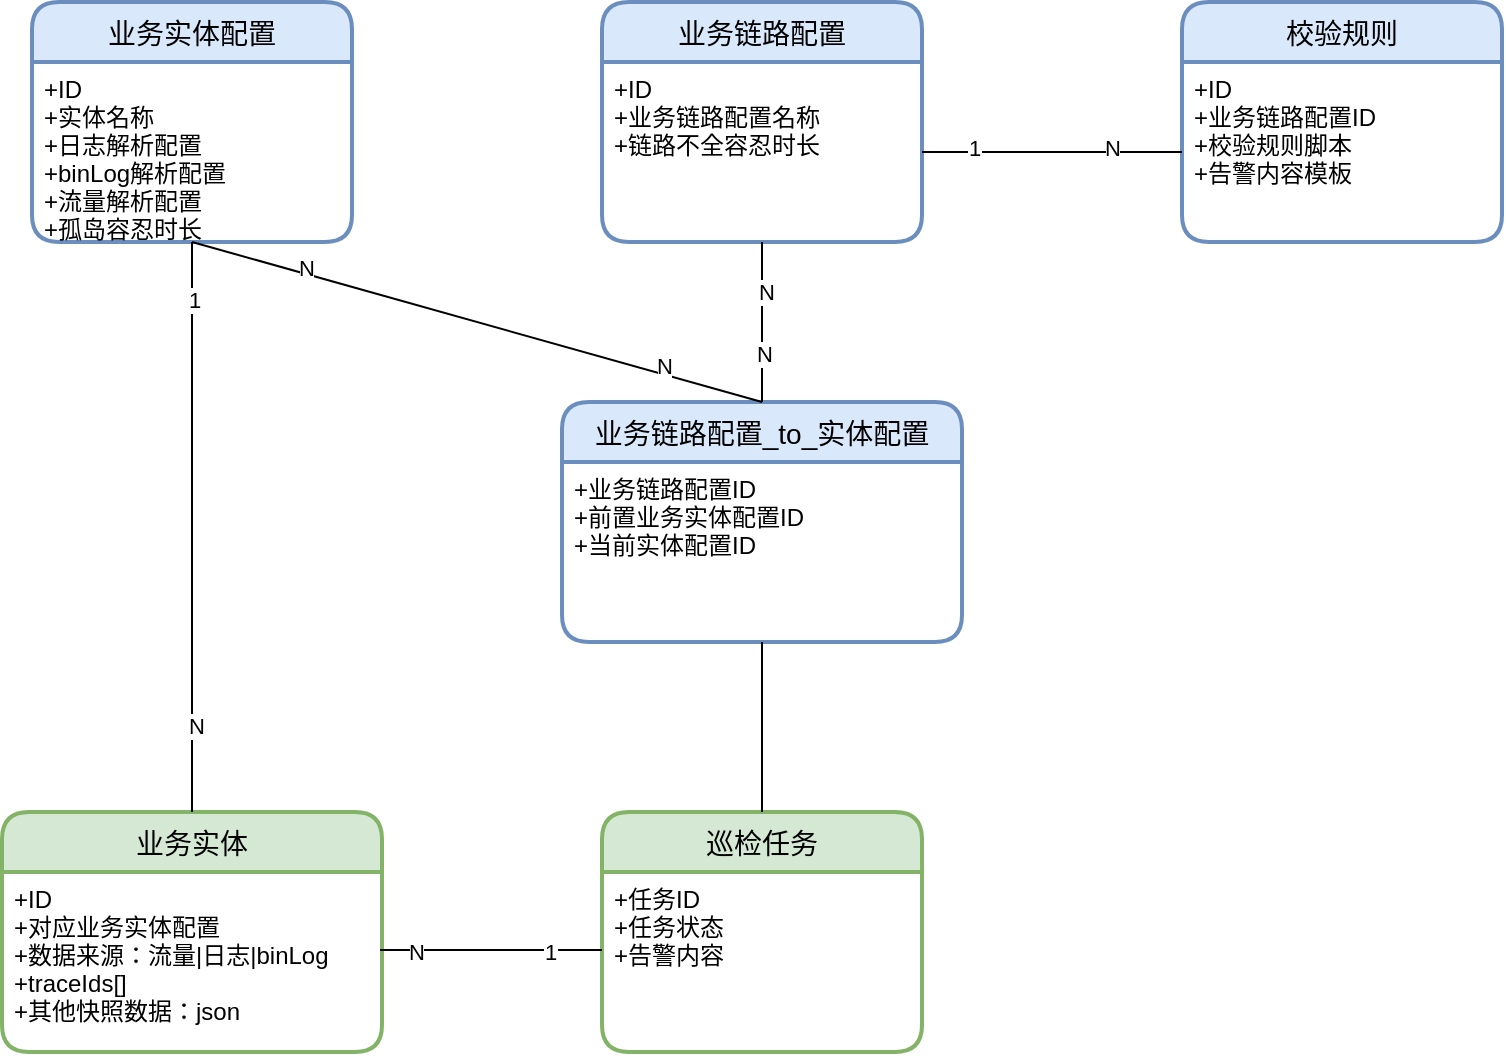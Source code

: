 <mxfile version="20.3.0" type="github">
  <diagram id="ZAWK1HXFEPgxVHu6XL7L" name="第 1 页">
    <mxGraphModel dx="895" dy="575" grid="1" gridSize="10" guides="1" tooltips="1" connect="1" arrows="1" fold="1" page="1" pageScale="1" pageWidth="827" pageHeight="1169" math="0" shadow="0">
      <root>
        <mxCell id="0" />
        <mxCell id="1" parent="0" />
        <mxCell id="VNx4k_GEtKmAveKFKE6M-1" value="业务实体配置" style="swimlane;childLayout=stackLayout;horizontal=1;startSize=30;horizontalStack=0;rounded=1;fontSize=14;fontStyle=0;strokeWidth=2;resizeParent=0;resizeLast=1;shadow=0;dashed=0;align=center;fillColor=#dae8fc;strokeColor=#6c8ebf;" vertex="1" parent="1">
          <mxGeometry x="54" y="60" width="160" height="120" as="geometry" />
        </mxCell>
        <mxCell id="VNx4k_GEtKmAveKFKE6M-2" value="+ID&#xa;+实体名称&#xa;+日志解析配置&#xa;+binLog解析配置&#xa;+流量解析配置&#xa;+孤岛容忍时长" style="align=left;strokeColor=none;fillColor=none;spacingLeft=4;fontSize=12;verticalAlign=top;resizable=0;rotatable=0;part=1;" vertex="1" parent="VNx4k_GEtKmAveKFKE6M-1">
          <mxGeometry y="30" width="160" height="90" as="geometry" />
        </mxCell>
        <mxCell id="VNx4k_GEtKmAveKFKE6M-3" value="业务链路配置" style="swimlane;childLayout=stackLayout;horizontal=1;startSize=30;horizontalStack=0;rounded=1;fontSize=14;fontStyle=0;strokeWidth=2;resizeParent=0;resizeLast=1;shadow=0;dashed=0;align=center;fillColor=#dae8fc;strokeColor=#6c8ebf;" vertex="1" parent="1">
          <mxGeometry x="339" y="60" width="160" height="120" as="geometry" />
        </mxCell>
        <mxCell id="VNx4k_GEtKmAveKFKE6M-4" value="+ID&#xa;+业务链路配置名称&#xa;+链路不全容忍时长" style="align=left;strokeColor=none;fillColor=none;spacingLeft=4;fontSize=12;verticalAlign=top;resizable=0;rotatable=0;part=1;" vertex="1" parent="VNx4k_GEtKmAveKFKE6M-3">
          <mxGeometry y="30" width="160" height="90" as="geometry" />
        </mxCell>
        <mxCell id="VNx4k_GEtKmAveKFKE6M-6" value="业务链路配置_to_实体配置" style="swimlane;childLayout=stackLayout;horizontal=1;startSize=30;horizontalStack=0;rounded=1;fontSize=14;fontStyle=0;strokeWidth=2;resizeParent=0;resizeLast=1;shadow=0;dashed=0;align=center;fillColor=#dae8fc;strokeColor=#6c8ebf;" vertex="1" parent="1">
          <mxGeometry x="319" y="260" width="200" height="120" as="geometry" />
        </mxCell>
        <mxCell id="VNx4k_GEtKmAveKFKE6M-7" value="+业务链路配置ID&#xa;+前置业务实体配置ID&#xa;+当前实体配置ID" style="align=left;strokeColor=none;fillColor=none;spacingLeft=4;fontSize=12;verticalAlign=top;resizable=0;rotatable=0;part=1;" vertex="1" parent="VNx4k_GEtKmAveKFKE6M-6">
          <mxGeometry y="30" width="200" height="90" as="geometry" />
        </mxCell>
        <mxCell id="VNx4k_GEtKmAveKFKE6M-16" value="业务实体" style="swimlane;childLayout=stackLayout;horizontal=1;startSize=30;horizontalStack=0;rounded=1;fontSize=14;fontStyle=0;strokeWidth=2;resizeParent=0;resizeLast=1;shadow=0;dashed=0;align=center;fillColor=#d5e8d4;strokeColor=#82b366;" vertex="1" parent="1">
          <mxGeometry x="39" y="465" width="190" height="120" as="geometry" />
        </mxCell>
        <mxCell id="VNx4k_GEtKmAveKFKE6M-17" value="+ID&#xa;+对应业务实体配置&#xa;+数据来源：流量|日志|binLog&#xa;+traceIds[]&#xa;+其他快照数据：json" style="align=left;strokeColor=none;fillColor=none;spacingLeft=4;fontSize=12;verticalAlign=top;resizable=0;rotatable=0;part=1;" vertex="1" parent="VNx4k_GEtKmAveKFKE6M-16">
          <mxGeometry y="30" width="190" height="90" as="geometry" />
        </mxCell>
        <mxCell id="VNx4k_GEtKmAveKFKE6M-18" value="巡检任务" style="swimlane;childLayout=stackLayout;horizontal=1;startSize=30;horizontalStack=0;rounded=1;fontSize=14;fontStyle=0;strokeWidth=2;resizeParent=0;resizeLast=1;shadow=0;dashed=0;align=center;fillColor=#d5e8d4;strokeColor=#82b366;" vertex="1" parent="1">
          <mxGeometry x="339" y="465" width="160" height="120" as="geometry" />
        </mxCell>
        <mxCell id="VNx4k_GEtKmAveKFKE6M-19" value="+任务ID&#xa;+任务状态&#xa;+告警内容" style="align=left;strokeColor=none;fillColor=none;spacingLeft=4;fontSize=12;verticalAlign=top;resizable=0;rotatable=0;part=1;" vertex="1" parent="VNx4k_GEtKmAveKFKE6M-18">
          <mxGeometry y="30" width="160" height="90" as="geometry" />
        </mxCell>
        <mxCell id="VNx4k_GEtKmAveKFKE6M-24" value="" style="endArrow=none;html=1;rounded=0;exitX=0.5;exitY=1;exitDx=0;exitDy=0;entryX=0.5;entryY=0;entryDx=0;entryDy=0;" edge="1" parent="1" source="VNx4k_GEtKmAveKFKE6M-2" target="VNx4k_GEtKmAveKFKE6M-16">
          <mxGeometry relative="1" as="geometry">
            <mxPoint x="434" y="400" as="sourcePoint" />
            <mxPoint x="594" y="400" as="targetPoint" />
          </mxGeometry>
        </mxCell>
        <mxCell id="VNx4k_GEtKmAveKFKE6M-25" value="1" style="edgeLabel;html=1;align=center;verticalAlign=middle;resizable=0;points=[];" vertex="1" connectable="0" parent="VNx4k_GEtKmAveKFKE6M-24">
          <mxGeometry x="-0.797" y="1" relative="1" as="geometry">
            <mxPoint as="offset" />
          </mxGeometry>
        </mxCell>
        <mxCell id="VNx4k_GEtKmAveKFKE6M-26" value="N" style="edgeLabel;html=1;align=center;verticalAlign=middle;resizable=0;points=[];" vertex="1" connectable="0" parent="VNx4k_GEtKmAveKFKE6M-24">
          <mxGeometry x="0.697" y="2" relative="1" as="geometry">
            <mxPoint as="offset" />
          </mxGeometry>
        </mxCell>
        <mxCell id="VNx4k_GEtKmAveKFKE6M-27" value="" style="endArrow=none;html=1;rounded=0;exitX=0.5;exitY=1;exitDx=0;exitDy=0;entryX=0.5;entryY=0;entryDx=0;entryDy=0;" edge="1" parent="1" source="VNx4k_GEtKmAveKFKE6M-2" target="VNx4k_GEtKmAveKFKE6M-6">
          <mxGeometry relative="1" as="geometry">
            <mxPoint x="499" y="400" as="sourcePoint" />
            <mxPoint x="369" y="250" as="targetPoint" />
          </mxGeometry>
        </mxCell>
        <mxCell id="VNx4k_GEtKmAveKFKE6M-28" value="N" style="edgeLabel;html=1;align=center;verticalAlign=middle;resizable=0;points=[];" vertex="1" connectable="0" parent="VNx4k_GEtKmAveKFKE6M-27">
          <mxGeometry x="-0.606" y="3" relative="1" as="geometry">
            <mxPoint as="offset" />
          </mxGeometry>
        </mxCell>
        <mxCell id="VNx4k_GEtKmAveKFKE6M-29" value="N" style="edgeLabel;html=1;align=center;verticalAlign=middle;resizable=0;points=[];" vertex="1" connectable="0" parent="VNx4k_GEtKmAveKFKE6M-27">
          <mxGeometry x="0.646" y="4" relative="1" as="geometry">
            <mxPoint as="offset" />
          </mxGeometry>
        </mxCell>
        <mxCell id="VNx4k_GEtKmAveKFKE6M-30" value="" style="endArrow=none;html=1;rounded=0;exitX=0.5;exitY=0;exitDx=0;exitDy=0;entryX=0.5;entryY=1;entryDx=0;entryDy=0;" edge="1" parent="1" source="VNx4k_GEtKmAveKFKE6M-6" target="VNx4k_GEtKmAveKFKE6M-4">
          <mxGeometry relative="1" as="geometry">
            <mxPoint x="499" y="400" as="sourcePoint" />
            <mxPoint x="659" y="400" as="targetPoint" />
          </mxGeometry>
        </mxCell>
        <mxCell id="VNx4k_GEtKmAveKFKE6M-31" value="N" style="edgeLabel;html=1;align=center;verticalAlign=middle;resizable=0;points=[];" vertex="1" connectable="0" parent="VNx4k_GEtKmAveKFKE6M-30">
          <mxGeometry x="0.387" y="-2" relative="1" as="geometry">
            <mxPoint as="offset" />
          </mxGeometry>
        </mxCell>
        <mxCell id="VNx4k_GEtKmAveKFKE6M-32" value="N" style="edgeLabel;html=1;align=center;verticalAlign=middle;resizable=0;points=[];" vertex="1" connectable="0" parent="VNx4k_GEtKmAveKFKE6M-30">
          <mxGeometry x="-0.392" y="-1" relative="1" as="geometry">
            <mxPoint as="offset" />
          </mxGeometry>
        </mxCell>
        <mxCell id="VNx4k_GEtKmAveKFKE6M-33" value="" style="endArrow=none;html=1;rounded=0;exitX=0.995;exitY=0.433;exitDx=0;exitDy=0;exitPerimeter=0;entryX=0;entryY=0.433;entryDx=0;entryDy=0;entryPerimeter=0;" edge="1" parent="1" source="VNx4k_GEtKmAveKFKE6M-17" target="VNx4k_GEtKmAveKFKE6M-19">
          <mxGeometry relative="1" as="geometry">
            <mxPoint x="499" y="450" as="sourcePoint" />
            <mxPoint x="659" y="450" as="targetPoint" />
          </mxGeometry>
        </mxCell>
        <mxCell id="VNx4k_GEtKmAveKFKE6M-34" value="N" style="edgeLabel;html=1;align=center;verticalAlign=middle;resizable=0;points=[];" vertex="1" connectable="0" parent="VNx4k_GEtKmAveKFKE6M-33">
          <mxGeometry x="-0.683" y="-1" relative="1" as="geometry">
            <mxPoint as="offset" />
          </mxGeometry>
        </mxCell>
        <mxCell id="VNx4k_GEtKmAveKFKE6M-35" value="1" style="edgeLabel;html=1;align=center;verticalAlign=middle;resizable=0;points=[];" vertex="1" connectable="0" parent="VNx4k_GEtKmAveKFKE6M-33">
          <mxGeometry x="0.523" y="3" relative="1" as="geometry">
            <mxPoint y="4" as="offset" />
          </mxGeometry>
        </mxCell>
        <mxCell id="VNx4k_GEtKmAveKFKE6M-36" value="校验规则" style="swimlane;childLayout=stackLayout;horizontal=1;startSize=30;horizontalStack=0;rounded=1;fontSize=14;fontStyle=0;strokeWidth=2;resizeParent=0;resizeLast=1;shadow=0;dashed=0;align=center;fillColor=#dae8fc;strokeColor=#6c8ebf;" vertex="1" parent="1">
          <mxGeometry x="629" y="60" width="160" height="120" as="geometry" />
        </mxCell>
        <mxCell id="VNx4k_GEtKmAveKFKE6M-37" value="+ID&#xa;+业务链路配置ID&#xa;+校验规则脚本&#xa;+告警内容模板" style="align=left;strokeColor=none;fillColor=none;spacingLeft=4;fontSize=12;verticalAlign=top;resizable=0;rotatable=0;part=1;" vertex="1" parent="VNx4k_GEtKmAveKFKE6M-36">
          <mxGeometry y="30" width="160" height="90" as="geometry" />
        </mxCell>
        <mxCell id="VNx4k_GEtKmAveKFKE6M-38" value="" style="endArrow=none;html=1;rounded=0;entryX=0.5;entryY=0;entryDx=0;entryDy=0;exitX=0.5;exitY=1;exitDx=0;exitDy=0;" edge="1" parent="1" source="VNx4k_GEtKmAveKFKE6M-7" target="VNx4k_GEtKmAveKFKE6M-18">
          <mxGeometry relative="1" as="geometry">
            <mxPoint x="399" y="450" as="sourcePoint" />
            <mxPoint x="559" y="450" as="targetPoint" />
          </mxGeometry>
        </mxCell>
        <mxCell id="VNx4k_GEtKmAveKFKE6M-39" value="" style="endArrow=none;html=1;rounded=0;exitX=1;exitY=0.5;exitDx=0;exitDy=0;entryX=0;entryY=0.5;entryDx=0;entryDy=0;" edge="1" parent="1" source="VNx4k_GEtKmAveKFKE6M-4" target="VNx4k_GEtKmAveKFKE6M-37">
          <mxGeometry relative="1" as="geometry">
            <mxPoint x="569" y="230" as="sourcePoint" />
            <mxPoint x="729" y="230" as="targetPoint" />
          </mxGeometry>
        </mxCell>
        <mxCell id="VNx4k_GEtKmAveKFKE6M-40" value="1" style="edgeLabel;html=1;align=center;verticalAlign=middle;resizable=0;points=[];" vertex="1" connectable="0" parent="VNx4k_GEtKmAveKFKE6M-39">
          <mxGeometry x="-0.605" y="2" relative="1" as="geometry">
            <mxPoint as="offset" />
          </mxGeometry>
        </mxCell>
        <mxCell id="VNx4k_GEtKmAveKFKE6M-41" value="N" style="edgeLabel;html=1;align=center;verticalAlign=middle;resizable=0;points=[];" vertex="1" connectable="0" parent="VNx4k_GEtKmAveKFKE6M-39">
          <mxGeometry x="0.456" y="-2" relative="1" as="geometry">
            <mxPoint y="-4" as="offset" />
          </mxGeometry>
        </mxCell>
      </root>
    </mxGraphModel>
  </diagram>
</mxfile>

